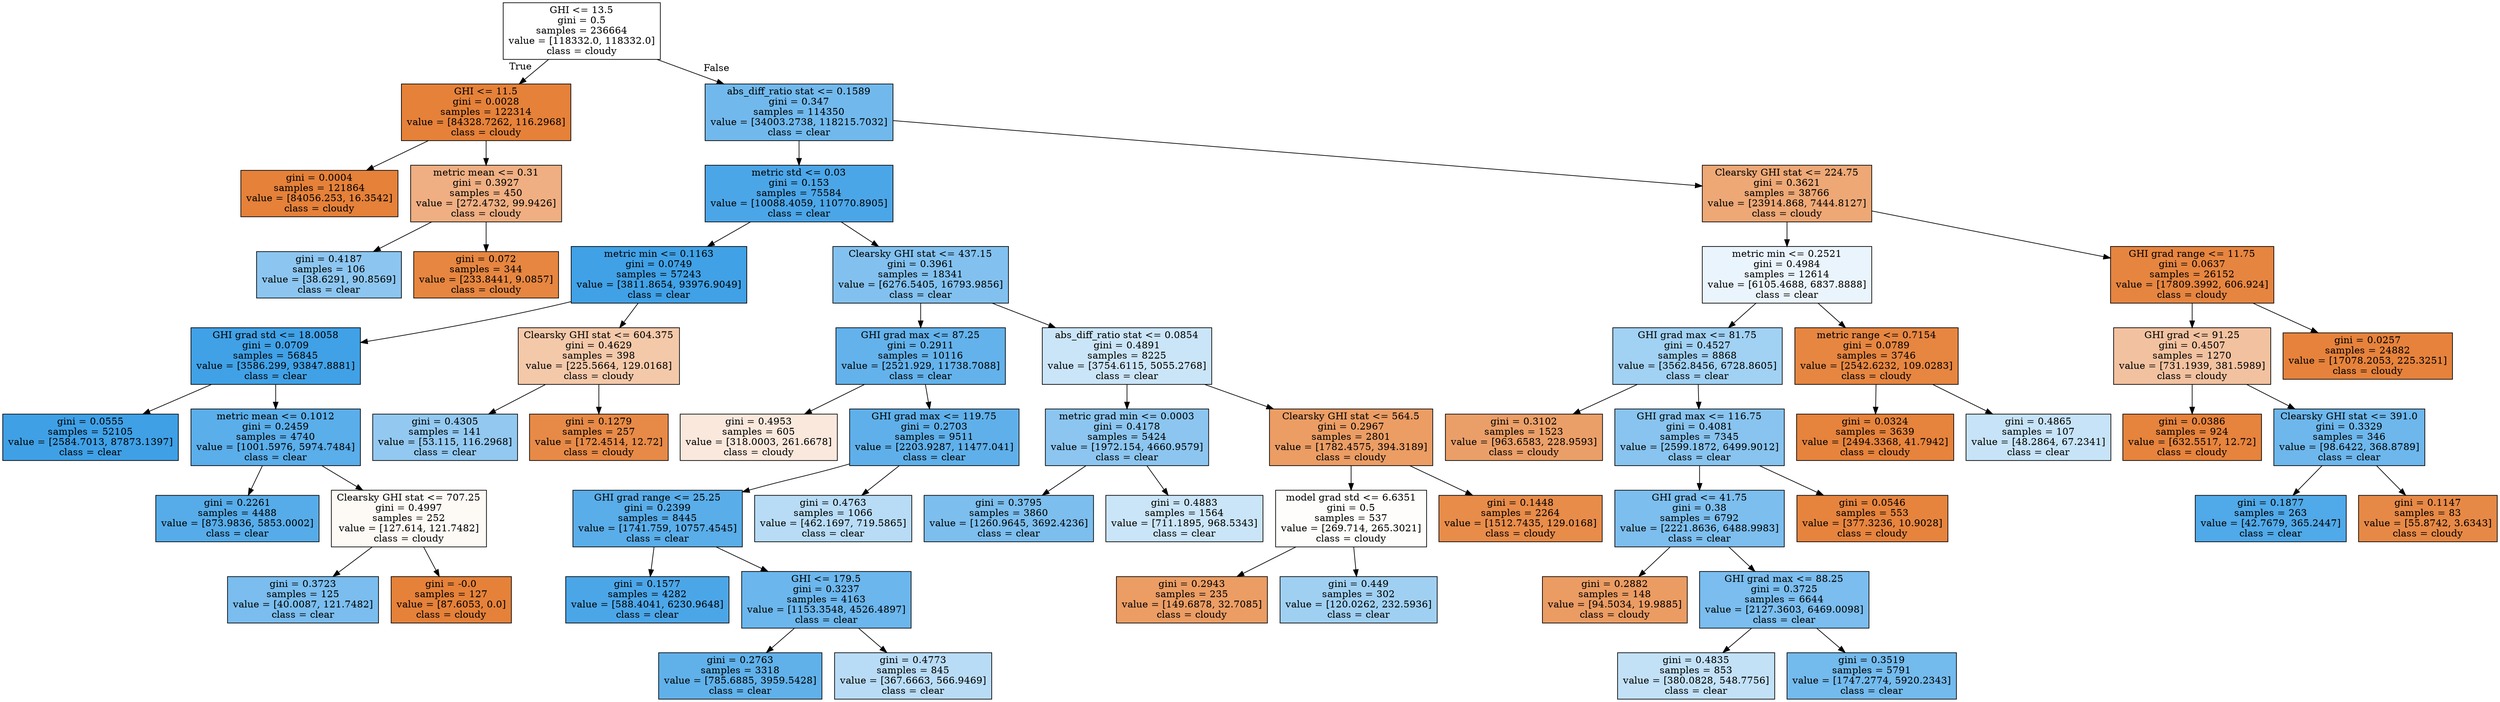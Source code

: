 digraph Tree {
node [shape=box, style="filled", color="black"] ;
0 [label="GHI <= 13.5\ngini = 0.5\nsamples = 236664\nvalue = [118332.0, 118332.0]\nclass = cloudy", fillcolor="#e5813900"] ;
1 [label="GHI <= 11.5\ngini = 0.0028\nsamples = 122314\nvalue = [84328.7262, 116.2968]\nclass = cloudy", fillcolor="#e58139ff"] ;
0 -> 1 [labeldistance=2.5, labelangle=45, headlabel="True"] ;
55 [label="gini = 0.0004\nsamples = 121864\nvalue = [84056.253, 16.3542]\nclass = cloudy", fillcolor="#e58139ff"] ;
1 -> 55 ;
56 [label="metric mean <= 0.31\ngini = 0.3927\nsamples = 450\nvalue = [272.4732, 99.9426]\nclass = cloudy", fillcolor="#e58139a1"] ;
1 -> 56 ;
57 [label="gini = 0.4187\nsamples = 106\nvalue = [38.6291, 90.8569]\nclass = clear", fillcolor="#399de593"] ;
56 -> 57 ;
58 [label="gini = 0.072\nsamples = 344\nvalue = [233.8441, 9.0857]\nclass = cloudy", fillcolor="#e58139f5"] ;
56 -> 58 ;
2 [label="abs_diff_ratio stat <= 0.1589\ngini = 0.347\nsamples = 114350\nvalue = [34003.2738, 118215.7032]\nclass = clear", fillcolor="#399de5b6"] ;
0 -> 2 [labeldistance=2.5, labelangle=-45, headlabel="False"] ;
3 [label="metric std <= 0.03\ngini = 0.153\nsamples = 75584\nvalue = [10088.4059, 110770.8905]\nclass = clear", fillcolor="#399de5e8"] ;
2 -> 3 ;
7 [label="metric min <= 0.1163\ngini = 0.0749\nsamples = 57243\nvalue = [3811.8654, 93976.9049]\nclass = clear", fillcolor="#399de5f5"] ;
3 -> 7 ;
19 [label="GHI grad std <= 18.0058\ngini = 0.0709\nsamples = 56845\nvalue = [3586.299, 93847.8881]\nclass = clear", fillcolor="#399de5f5"] ;
7 -> 19 ;
25 [label="gini = 0.0555\nsamples = 52105\nvalue = [2584.7013, 87873.1397]\nclass = clear", fillcolor="#399de5f7"] ;
19 -> 25 ;
26 [label="metric mean <= 0.1012\ngini = 0.2459\nsamples = 4740\nvalue = [1001.5976, 5974.7484]\nclass = clear", fillcolor="#399de5d4"] ;
19 -> 26 ;
45 [label="gini = 0.2261\nsamples = 4488\nvalue = [873.9836, 5853.0002]\nclass = clear", fillcolor="#399de5d9"] ;
26 -> 45 ;
46 [label="Clearsky GHI stat <= 707.25\ngini = 0.4997\nsamples = 252\nvalue = [127.614, 121.7482]\nclass = cloudy", fillcolor="#e581390c"] ;
26 -> 46 ;
49 [label="gini = 0.3723\nsamples = 125\nvalue = [40.0087, 121.7482]\nclass = clear", fillcolor="#399de5ab"] ;
46 -> 49 ;
50 [label="gini = -0.0\nsamples = 127\nvalue = [87.6053, 0.0]\nclass = cloudy", fillcolor="#e58139ff"] ;
46 -> 50 ;
20 [label="Clearsky GHI stat <= 604.375\ngini = 0.4629\nsamples = 398\nvalue = [225.5664, 129.0168]\nclass = cloudy", fillcolor="#e581396d"] ;
7 -> 20 ;
47 [label="gini = 0.4305\nsamples = 141\nvalue = [53.115, 116.2968]\nclass = clear", fillcolor="#399de58b"] ;
20 -> 47 ;
48 [label="gini = 0.1279\nsamples = 257\nvalue = [172.4514, 12.72]\nclass = cloudy", fillcolor="#e58139ec"] ;
20 -> 48 ;
8 [label="Clearsky GHI stat <= 437.15\ngini = 0.3961\nsamples = 18341\nvalue = [6276.5405, 16793.9856]\nclass = clear", fillcolor="#399de5a0"] ;
3 -> 8 ;
11 [label="GHI grad max <= 87.25\ngini = 0.2911\nsamples = 10116\nvalue = [2521.929, 11738.7088]\nclass = clear", fillcolor="#399de5c8"] ;
8 -> 11 ;
27 [label="gini = 0.4953\nsamples = 605\nvalue = [318.0003, 261.6678]\nclass = cloudy", fillcolor="#e581392d"] ;
11 -> 27 ;
28 [label="GHI grad max <= 119.75\ngini = 0.2703\nsamples = 9511\nvalue = [2203.9287, 11477.041]\nclass = clear", fillcolor="#399de5ce"] ;
11 -> 28 ;
31 [label="GHI grad range <= 25.25\ngini = 0.2399\nsamples = 8445\nvalue = [1741.759, 10757.4545]\nclass = clear", fillcolor="#399de5d6"] ;
28 -> 31 ;
33 [label="gini = 0.1577\nsamples = 4282\nvalue = [588.4041, 6230.9648]\nclass = clear", fillcolor="#399de5e7"] ;
31 -> 33 ;
34 [label="GHI <= 179.5\ngini = 0.3237\nsamples = 4163\nvalue = [1153.3548, 4526.4897]\nclass = clear", fillcolor="#399de5be"] ;
31 -> 34 ;
35 [label="gini = 0.2763\nsamples = 3318\nvalue = [785.6885, 3959.5428]\nclass = clear", fillcolor="#399de5cc"] ;
34 -> 35 ;
36 [label="gini = 0.4773\nsamples = 845\nvalue = [367.6663, 566.9469]\nclass = clear", fillcolor="#399de55a"] ;
34 -> 36 ;
32 [label="gini = 0.4763\nsamples = 1066\nvalue = [462.1697, 719.5865]\nclass = clear", fillcolor="#399de55b"] ;
28 -> 32 ;
12 [label="abs_diff_ratio stat <= 0.0854\ngini = 0.4891\nsamples = 8225\nvalue = [3754.6115, 5055.2768]\nclass = clear", fillcolor="#399de542"] ;
8 -> 12 ;
13 [label="metric grad min <= 0.0003\ngini = 0.4178\nsamples = 5424\nvalue = [1972.154, 4660.9579]\nclass = clear", fillcolor="#399de593"] ;
12 -> 13 ;
41 [label="gini = 0.3795\nsamples = 3860\nvalue = [1260.9645, 3692.4236]\nclass = clear", fillcolor="#399de5a8"] ;
13 -> 41 ;
42 [label="gini = 0.4883\nsamples = 1564\nvalue = [711.1895, 968.5343]\nclass = clear", fillcolor="#399de544"] ;
13 -> 42 ;
14 [label="Clearsky GHI stat <= 564.5\ngini = 0.2967\nsamples = 2801\nvalue = [1782.4575, 394.3189]\nclass = cloudy", fillcolor="#e58139c7"] ;
12 -> 14 ;
29 [label="model grad std <= 6.6351\ngini = 0.5\nsamples = 537\nvalue = [269.714, 265.3021]\nclass = cloudy", fillcolor="#e5813904"] ;
14 -> 29 ;
51 [label="gini = 0.2943\nsamples = 235\nvalue = [149.6878, 32.7085]\nclass = cloudy", fillcolor="#e58139c7"] ;
29 -> 51 ;
52 [label="gini = 0.449\nsamples = 302\nvalue = [120.0262, 232.5936]\nclass = clear", fillcolor="#399de57b"] ;
29 -> 52 ;
30 [label="gini = 0.1448\nsamples = 2264\nvalue = [1512.7435, 129.0168]\nclass = cloudy", fillcolor="#e58139e9"] ;
14 -> 30 ;
4 [label="Clearsky GHI stat <= 224.75\ngini = 0.3621\nsamples = 38766\nvalue = [23914.868, 7444.8127]\nclass = cloudy", fillcolor="#e58139b0"] ;
2 -> 4 ;
5 [label="metric min <= 0.2521\ngini = 0.4984\nsamples = 12614\nvalue = [6105.4688, 6837.8888]\nclass = clear", fillcolor="#399de51b"] ;
4 -> 5 ;
9 [label="GHI grad max <= 81.75\ngini = 0.4527\nsamples = 8868\nvalue = [3562.8456, 6728.8605]\nclass = clear", fillcolor="#399de578"] ;
5 -> 9 ;
15 [label="gini = 0.3102\nsamples = 1523\nvalue = [963.6583, 228.9593]\nclass = cloudy", fillcolor="#e58139c2"] ;
9 -> 15 ;
16 [label="GHI grad max <= 116.75\ngini = 0.4081\nsamples = 7345\nvalue = [2599.1872, 6499.9012]\nclass = clear", fillcolor="#399de599"] ;
9 -> 16 ;
17 [label="GHI grad <= 41.75\ngini = 0.38\nsamples = 6792\nvalue = [2221.8636, 6488.9983]\nclass = clear", fillcolor="#399de5a8"] ;
16 -> 17 ;
37 [label="gini = 0.2882\nsamples = 148\nvalue = [94.5034, 19.9885]\nclass = cloudy", fillcolor="#e58139c9"] ;
17 -> 37 ;
38 [label="GHI grad max <= 88.25\ngini = 0.3725\nsamples = 6644\nvalue = [2127.3603, 6469.0098]\nclass = clear", fillcolor="#399de5ab"] ;
17 -> 38 ;
53 [label="gini = 0.4835\nsamples = 853\nvalue = [380.0828, 548.7756]\nclass = clear", fillcolor="#399de54e"] ;
38 -> 53 ;
54 [label="gini = 0.3519\nsamples = 5791\nvalue = [1747.2774, 5920.2343]\nclass = clear", fillcolor="#399de5b4"] ;
38 -> 54 ;
18 [label="gini = 0.0546\nsamples = 553\nvalue = [377.3236, 10.9028]\nclass = cloudy", fillcolor="#e58139f8"] ;
16 -> 18 ;
10 [label="metric range <= 0.7154\ngini = 0.0789\nsamples = 3746\nvalue = [2542.6232, 109.0283]\nclass = cloudy", fillcolor="#e58139f4"] ;
5 -> 10 ;
43 [label="gini = 0.0324\nsamples = 3639\nvalue = [2494.3368, 41.7942]\nclass = cloudy", fillcolor="#e58139fb"] ;
10 -> 43 ;
44 [label="gini = 0.4865\nsamples = 107\nvalue = [48.2864, 67.2341]\nclass = clear", fillcolor="#399de548"] ;
10 -> 44 ;
6 [label="GHI grad range <= 11.75\ngini = 0.0637\nsamples = 26152\nvalue = [17809.3992, 606.924]\nclass = cloudy", fillcolor="#e58139f6"] ;
4 -> 6 ;
21 [label="GHI grad <= 91.25\ngini = 0.4507\nsamples = 1270\nvalue = [731.1939, 381.5989]\nclass = cloudy", fillcolor="#e581397a"] ;
6 -> 21 ;
23 [label="gini = 0.0386\nsamples = 924\nvalue = [632.5517, 12.72]\nclass = cloudy", fillcolor="#e58139fa"] ;
21 -> 23 ;
24 [label="Clearsky GHI stat <= 391.0\ngini = 0.3329\nsamples = 346\nvalue = [98.6422, 368.8789]\nclass = clear", fillcolor="#399de5bb"] ;
21 -> 24 ;
39 [label="gini = 0.1877\nsamples = 263\nvalue = [42.7679, 365.2447]\nclass = clear", fillcolor="#399de5e1"] ;
24 -> 39 ;
40 [label="gini = 0.1147\nsamples = 83\nvalue = [55.8742, 3.6343]\nclass = cloudy", fillcolor="#e58139ee"] ;
24 -> 40 ;
22 [label="gini = 0.0257\nsamples = 24882\nvalue = [17078.2053, 225.3251]\nclass = cloudy", fillcolor="#e58139fc"] ;
6 -> 22 ;
}